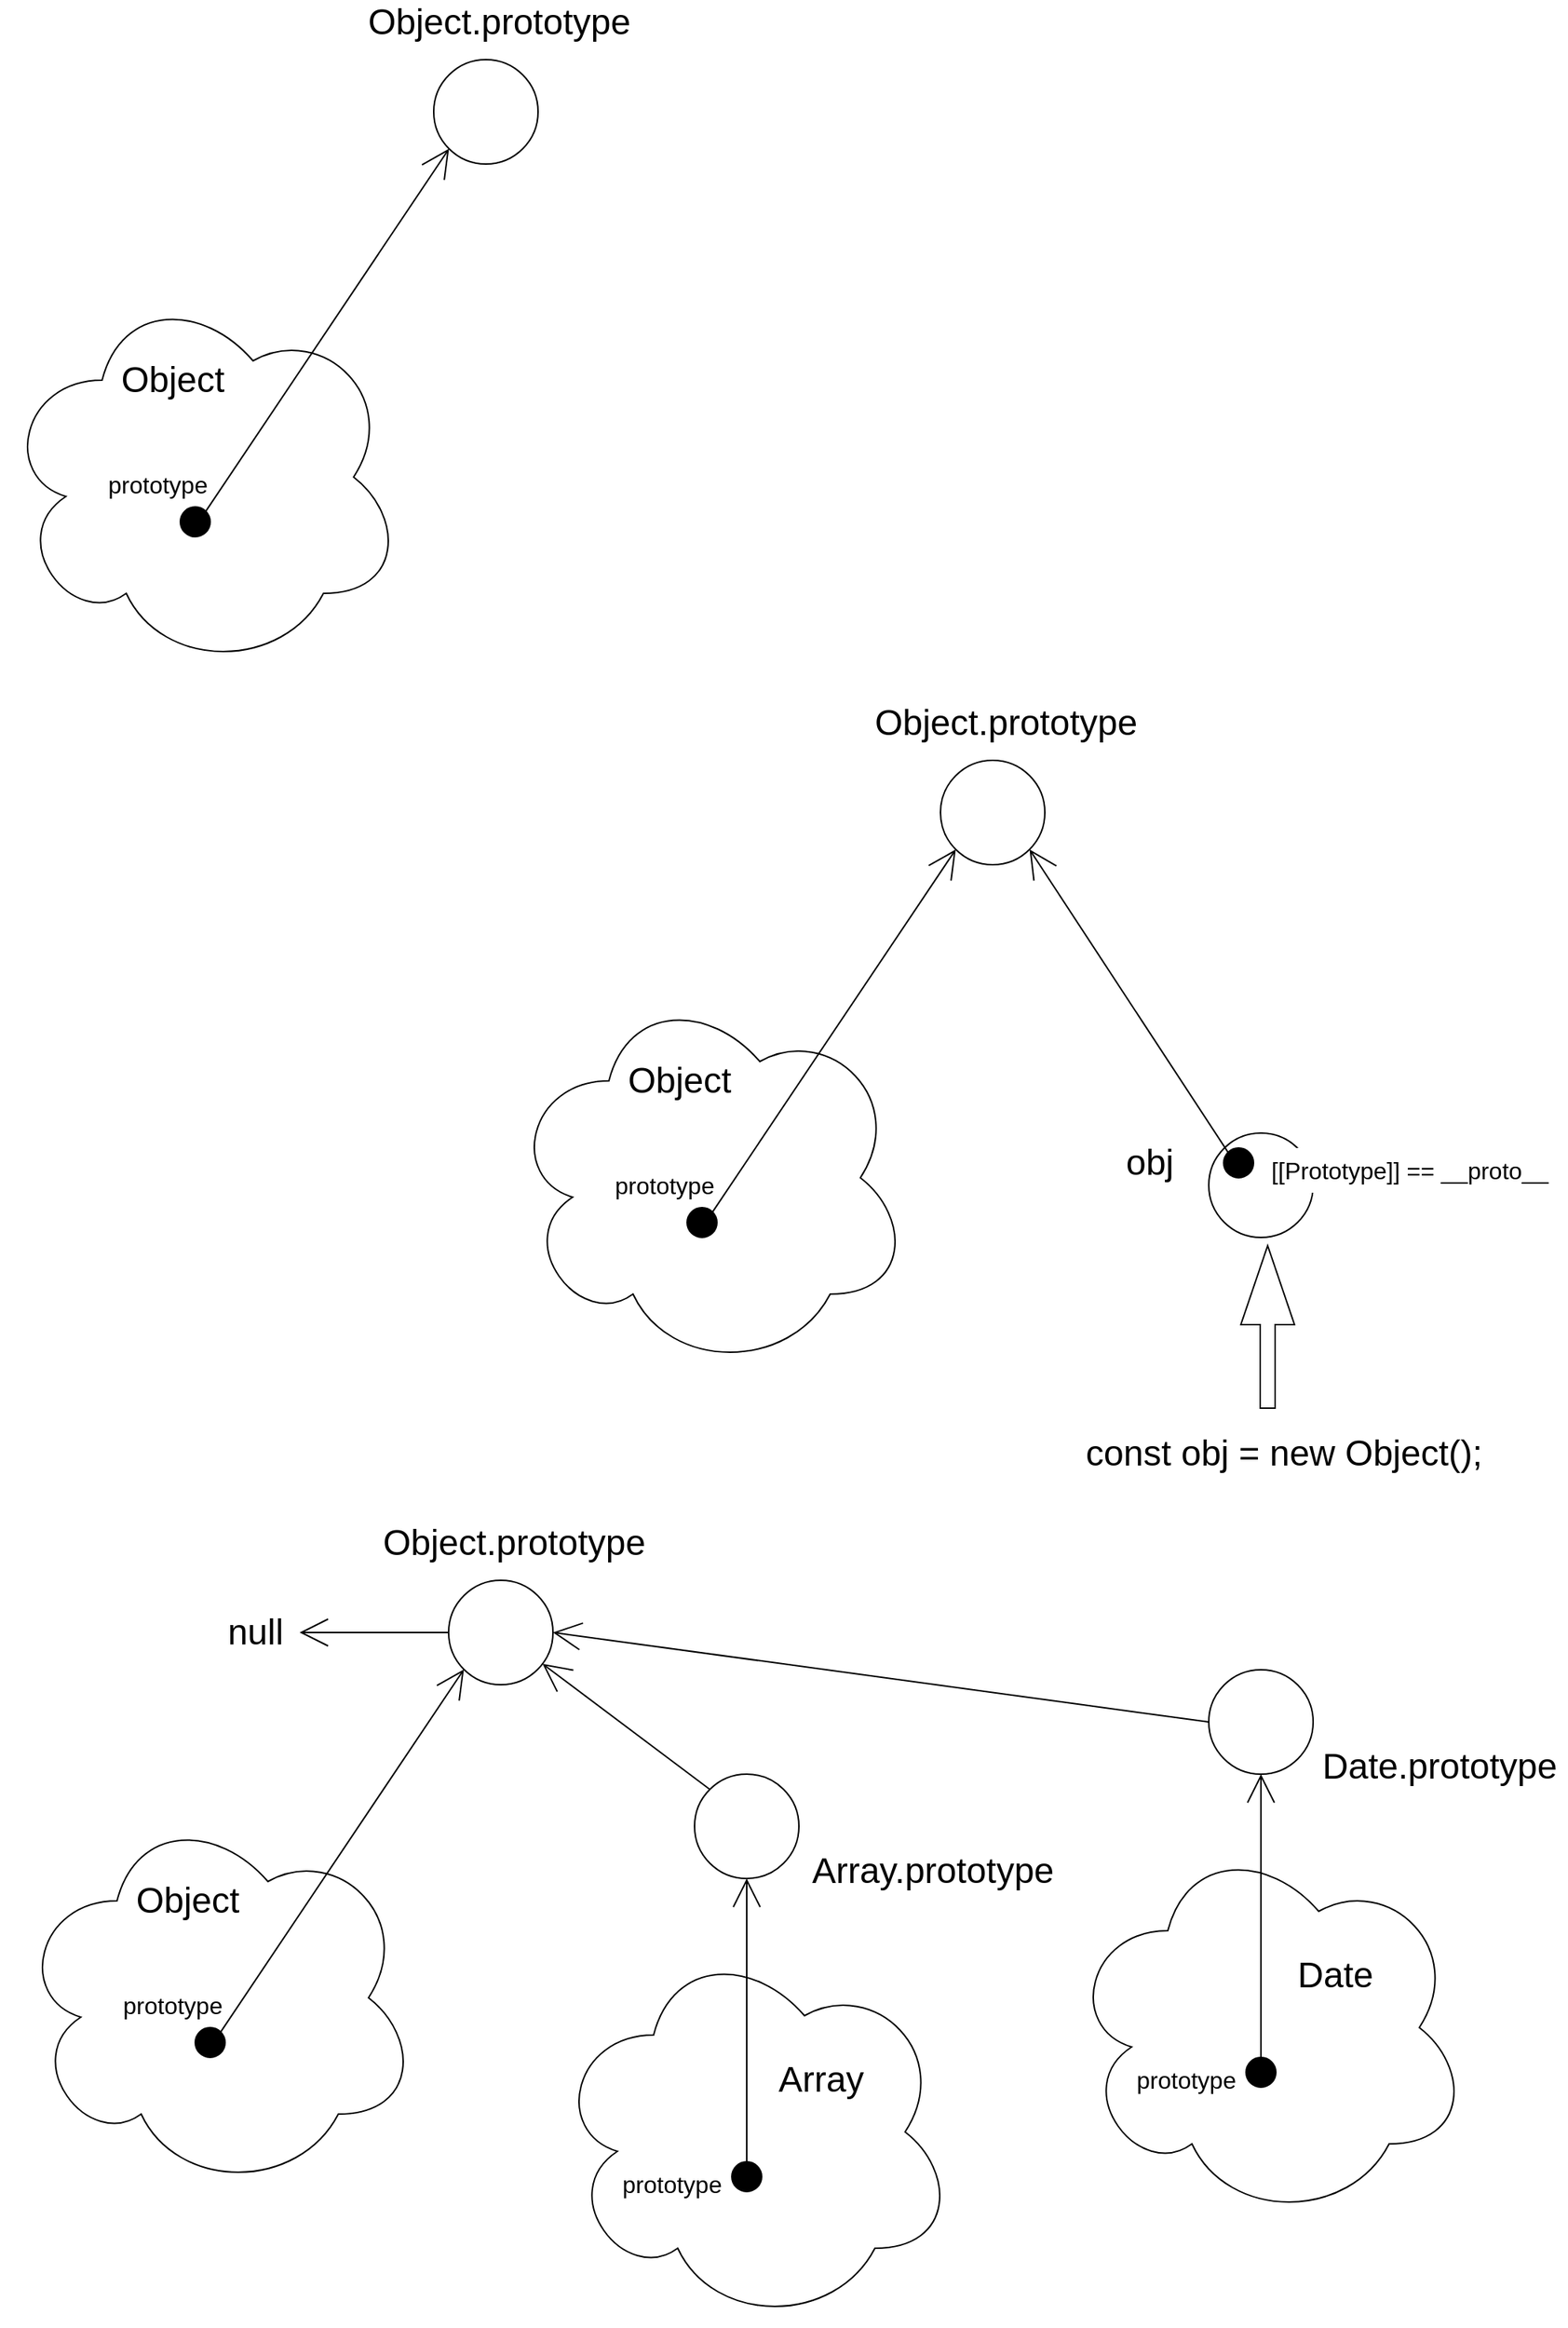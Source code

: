 <mxfile version="20.2.0"><diagram id="tavqfNt4IU0gl-XzD4ZW" name="Страница 1"><mxGraphModel dx="1341" dy="749" grid="1" gridSize="10" guides="1" tooltips="1" connect="1" arrows="1" fold="1" page="1" pageScale="1" pageWidth="1169" pageHeight="1654" math="0" shadow="0"><root><mxCell id="0"/><mxCell id="1" parent="0"/><mxCell id="a7kTlq6XrqwSdxjYA3j5-1" value="" style="ellipse;shape=cloud;whiteSpace=wrap;html=1;" vertex="1" parent="1"><mxGeometry x="80" y="250" width="270" height="260" as="geometry"/></mxCell><mxCell id="a7kTlq6XrqwSdxjYA3j5-2" value="" style="ellipse;whiteSpace=wrap;html=1;aspect=fixed;fillColor=#000000;" vertex="1" parent="1"><mxGeometry x="200" y="400" width="20" height="20" as="geometry"/></mxCell><mxCell id="a7kTlq6XrqwSdxjYA3j5-3" value="" style="ellipse;whiteSpace=wrap;html=1;aspect=fixed;" vertex="1" parent="1"><mxGeometry x="370" y="100" width="70" height="70" as="geometry"/></mxCell><mxCell id="a7kTlq6XrqwSdxjYA3j5-4" value="" style="endArrow=open;html=1;rounded=0;exitX=1;exitY=0;exitDx=0;exitDy=0;entryX=0;entryY=1;entryDx=0;entryDy=0;endFill=0;endSize=17;" edge="1" parent="1" source="a7kTlq6XrqwSdxjYA3j5-2" target="a7kTlq6XrqwSdxjYA3j5-3"><mxGeometry width="50" height="50" relative="1" as="geometry"><mxPoint x="390" y="430" as="sourcePoint"/><mxPoint x="440" y="380" as="targetPoint"/></mxGeometry></mxCell><mxCell id="a7kTlq6XrqwSdxjYA3j5-5" value="&lt;font style=&quot;font-size: 16px;&quot;&gt;prototype&lt;/font&gt;" style="text;html=1;strokeColor=none;fillColor=none;align=center;verticalAlign=middle;whiteSpace=wrap;rounded=0;" vertex="1" parent="1"><mxGeometry x="100" y="370" width="170" height="30" as="geometry"/></mxCell><mxCell id="a7kTlq6XrqwSdxjYA3j5-7" value="&lt;font style=&quot;font-size: 24px;&quot;&gt;Object.&lt;font style=&quot;font-size: 24px;&quot;&gt;prototype&lt;/font&gt;&lt;/font&gt;" style="text;html=1;strokeColor=none;fillColor=none;align=center;verticalAlign=middle;whiteSpace=wrap;rounded=0;" vertex="1" parent="1"><mxGeometry x="329" y="60" width="170" height="30" as="geometry"/></mxCell><mxCell id="a7kTlq6XrqwSdxjYA3j5-8" value="&lt;font style=&quot;font-size: 24px;&quot;&gt;Object&lt;font style=&quot;font-size: 24px;&quot;&gt;&lt;/font&gt;&lt;/font&gt;" style="text;html=1;strokeColor=none;fillColor=none;align=center;verticalAlign=middle;whiteSpace=wrap;rounded=0;" vertex="1" parent="1"><mxGeometry x="110" y="300" width="170" height="30" as="geometry"/></mxCell><mxCell id="a7kTlq6XrqwSdxjYA3j5-25" value="" style="ellipse;shape=cloud;whiteSpace=wrap;html=1;" vertex="1" parent="1"><mxGeometry x="420" y="720" width="270" height="260" as="geometry"/></mxCell><mxCell id="a7kTlq6XrqwSdxjYA3j5-26" value="" style="ellipse;whiteSpace=wrap;html=1;aspect=fixed;fillColor=#000000;" vertex="1" parent="1"><mxGeometry x="540" y="870" width="20" height="20" as="geometry"/></mxCell><mxCell id="a7kTlq6XrqwSdxjYA3j5-27" value="" style="ellipse;whiteSpace=wrap;html=1;aspect=fixed;" vertex="1" parent="1"><mxGeometry x="710" y="570" width="70" height="70" as="geometry"/></mxCell><mxCell id="a7kTlq6XrqwSdxjYA3j5-28" value="" style="endArrow=open;html=1;rounded=0;exitX=1;exitY=0;exitDx=0;exitDy=0;entryX=0;entryY=1;entryDx=0;entryDy=0;endFill=0;endSize=17;" edge="1" parent="1" source="a7kTlq6XrqwSdxjYA3j5-26" target="a7kTlq6XrqwSdxjYA3j5-27"><mxGeometry width="50" height="50" relative="1" as="geometry"><mxPoint x="730" y="900" as="sourcePoint"/><mxPoint x="780" y="850" as="targetPoint"/></mxGeometry></mxCell><mxCell id="a7kTlq6XrqwSdxjYA3j5-29" value="&lt;font style=&quot;font-size: 16px;&quot;&gt;prototype&lt;/font&gt;" style="text;html=1;strokeColor=none;fillColor=none;align=center;verticalAlign=middle;whiteSpace=wrap;rounded=0;" vertex="1" parent="1"><mxGeometry x="440" y="840" width="170" height="30" as="geometry"/></mxCell><mxCell id="a7kTlq6XrqwSdxjYA3j5-30" value="&lt;font style=&quot;font-size: 24px;&quot;&gt;Object.&lt;font style=&quot;font-size: 24px;&quot;&gt;prototype&lt;/font&gt;&lt;/font&gt;" style="text;html=1;strokeColor=none;fillColor=none;align=center;verticalAlign=middle;whiteSpace=wrap;rounded=0;" vertex="1" parent="1"><mxGeometry x="669" y="530" width="170" height="30" as="geometry"/></mxCell><mxCell id="a7kTlq6XrqwSdxjYA3j5-31" value="&lt;font style=&quot;font-size: 24px;&quot;&gt;Object&lt;font style=&quot;font-size: 24px;&quot;&gt;&lt;/font&gt;&lt;/font&gt;" style="text;html=1;strokeColor=none;fillColor=none;align=center;verticalAlign=middle;whiteSpace=wrap;rounded=0;" vertex="1" parent="1"><mxGeometry x="450" y="770" width="170" height="30" as="geometry"/></mxCell><mxCell id="a7kTlq6XrqwSdxjYA3j5-32" value="" style="ellipse;whiteSpace=wrap;html=1;aspect=fixed;" vertex="1" parent="1"><mxGeometry x="890" y="820" width="70" height="70" as="geometry"/></mxCell><mxCell id="a7kTlq6XrqwSdxjYA3j5-33" value="const obj = new Object();" style="text;html=1;align=center;verticalAlign=middle;resizable=0;points=[];autosize=1;strokeColor=none;fillColor=none;fontSize=24;" vertex="1" parent="1"><mxGeometry x="795" y="1015" width="290" height="40" as="geometry"/></mxCell><mxCell id="a7kTlq6XrqwSdxjYA3j5-34" value="&lt;div&gt;obj&lt;/div&gt;" style="text;html=1;align=center;verticalAlign=middle;resizable=0;points=[];autosize=1;strokeColor=none;fillColor=none;fontSize=24;" vertex="1" parent="1"><mxGeometry x="820" y="820" width="60" height="40" as="geometry"/></mxCell><mxCell id="a7kTlq6XrqwSdxjYA3j5-35" value="" style="shape=flexArrow;endArrow=classic;html=1;rounded=0;fontSize=24;endSize=17.33;endWidth=25;" edge="1" parent="1"><mxGeometry width="50" height="50" relative="1" as="geometry"><mxPoint x="929.5" y="1005" as="sourcePoint"/><mxPoint x="929.5" y="895" as="targetPoint"/></mxGeometry></mxCell><mxCell id="a7kTlq6XrqwSdxjYA3j5-36" value="" style="endArrow=open;html=1;rounded=0;exitX=0;exitY=0;exitDx=0;exitDy=0;entryX=1;entryY=1;entryDx=0;entryDy=0;endFill=0;endSize=17;" edge="1" parent="1" source="a7kTlq6XrqwSdxjYA3j5-37" target="a7kTlq6XrqwSdxjYA3j5-27"><mxGeometry width="50" height="50" relative="1" as="geometry"><mxPoint x="567.071" y="882.929" as="sourcePoint"/><mxPoint x="745.858" y="644.142" as="targetPoint"/></mxGeometry></mxCell><mxCell id="a7kTlq6XrqwSdxjYA3j5-37" value="" style="ellipse;whiteSpace=wrap;html=1;aspect=fixed;fillColor=#000000;" vertex="1" parent="1"><mxGeometry x="900" y="830" width="20" height="20" as="geometry"/></mxCell><mxCell id="a7kTlq6XrqwSdxjYA3j5-38" value="&lt;font style=&quot;font-size: 16px;&quot;&gt;[[Prototype]] == __proto__&lt;br&gt;&lt;/font&gt;" style="text;html=1;strokeColor=none;fillColor=default;align=center;verticalAlign=middle;whiteSpace=wrap;rounded=0;" vertex="1" parent="1"><mxGeometry x="930" y="830" width="190" height="30" as="geometry"/></mxCell><mxCell id="a7kTlq6XrqwSdxjYA3j5-45" value="" style="ellipse;shape=cloud;whiteSpace=wrap;html=1;" vertex="1" parent="1"><mxGeometry x="90" y="1270" width="270" height="260" as="geometry"/></mxCell><mxCell id="a7kTlq6XrqwSdxjYA3j5-46" value="" style="ellipse;whiteSpace=wrap;html=1;aspect=fixed;fillColor=#000000;" vertex="1" parent="1"><mxGeometry x="210" y="1420" width="20" height="20" as="geometry"/></mxCell><mxCell id="a7kTlq6XrqwSdxjYA3j5-47" value="" style="ellipse;whiteSpace=wrap;html=1;aspect=fixed;" vertex="1" parent="1"><mxGeometry x="380" y="1120" width="70" height="70" as="geometry"/></mxCell><mxCell id="a7kTlq6XrqwSdxjYA3j5-48" value="" style="endArrow=open;html=1;rounded=0;exitX=1;exitY=0;exitDx=0;exitDy=0;entryX=0;entryY=1;entryDx=0;entryDy=0;endFill=0;endSize=17;" edge="1" parent="1" source="a7kTlq6XrqwSdxjYA3j5-46" target="a7kTlq6XrqwSdxjYA3j5-47"><mxGeometry width="50" height="50" relative="1" as="geometry"><mxPoint x="400" y="1450" as="sourcePoint"/><mxPoint x="450" y="1400" as="targetPoint"/></mxGeometry></mxCell><mxCell id="a7kTlq6XrqwSdxjYA3j5-49" value="&lt;font style=&quot;font-size: 16px;&quot;&gt;prototype&lt;/font&gt;" style="text;html=1;strokeColor=none;fillColor=none;align=center;verticalAlign=middle;whiteSpace=wrap;rounded=0;" vertex="1" parent="1"><mxGeometry x="110" y="1390" width="170" height="30" as="geometry"/></mxCell><mxCell id="a7kTlq6XrqwSdxjYA3j5-50" value="&lt;font style=&quot;font-size: 24px;&quot;&gt;Object.&lt;font style=&quot;font-size: 24px;&quot;&gt;prototype&lt;/font&gt;&lt;/font&gt;" style="text;html=1;strokeColor=none;fillColor=none;align=center;verticalAlign=middle;whiteSpace=wrap;rounded=0;" vertex="1" parent="1"><mxGeometry x="339" y="1080" width="170" height="30" as="geometry"/></mxCell><mxCell id="a7kTlq6XrqwSdxjYA3j5-51" value="&lt;font style=&quot;font-size: 24px;&quot;&gt;Object&lt;font style=&quot;font-size: 24px;&quot;&gt;&lt;/font&gt;&lt;/font&gt;" style="text;html=1;strokeColor=none;fillColor=none;align=center;verticalAlign=middle;whiteSpace=wrap;rounded=0;" vertex="1" parent="1"><mxGeometry x="120" y="1320" width="170" height="30" as="geometry"/></mxCell><mxCell id="a7kTlq6XrqwSdxjYA3j5-52" value="" style="ellipse;shape=cloud;whiteSpace=wrap;html=1;" vertex="1" parent="1"><mxGeometry x="450" y="1360" width="270" height="260" as="geometry"/></mxCell><mxCell id="a7kTlq6XrqwSdxjYA3j5-53" value="" style="ellipse;whiteSpace=wrap;html=1;aspect=fixed;fillColor=#000000;" vertex="1" parent="1"><mxGeometry x="570" y="1510" width="20" height="20" as="geometry"/></mxCell><mxCell id="a7kTlq6XrqwSdxjYA3j5-54" value="" style="ellipse;whiteSpace=wrap;html=1;aspect=fixed;" vertex="1" parent="1"><mxGeometry x="545" y="1250" width="70" height="70" as="geometry"/></mxCell><mxCell id="a7kTlq6XrqwSdxjYA3j5-55" value="" style="endArrow=open;html=1;rounded=0;entryX=0.5;entryY=1;entryDx=0;entryDy=0;endFill=0;endSize=17;" edge="1" parent="1" target="a7kTlq6XrqwSdxjYA3j5-54"><mxGeometry width="50" height="50" relative="1" as="geometry"><mxPoint x="580" y="1510" as="sourcePoint"/><mxPoint x="810" y="1490" as="targetPoint"/></mxGeometry></mxCell><mxCell id="a7kTlq6XrqwSdxjYA3j5-56" value="&lt;font style=&quot;font-size: 16px;&quot;&gt;prototype&lt;/font&gt;" style="text;html=1;strokeColor=none;fillColor=none;align=center;verticalAlign=middle;whiteSpace=wrap;rounded=0;" vertex="1" parent="1"><mxGeometry x="445" y="1510" width="170" height="30" as="geometry"/></mxCell><mxCell id="a7kTlq6XrqwSdxjYA3j5-57" value="&lt;div&gt;&lt;font style=&quot;font-size: 24px;&quot;&gt;Array.&lt;font style=&quot;font-size: 24px;&quot;&gt;prototype&lt;/font&gt;&lt;/font&gt;&lt;/div&gt;" style="text;html=1;strokeColor=none;fillColor=none;align=center;verticalAlign=middle;whiteSpace=wrap;rounded=0;" vertex="1" parent="1"><mxGeometry x="620" y="1300" width="170" height="30" as="geometry"/></mxCell><mxCell id="a7kTlq6XrqwSdxjYA3j5-58" value="&lt;div style=&quot;font-size: 24px;&quot;&gt;&lt;font style=&quot;font-size: 24px;&quot;&gt;Array&lt;/font&gt;&lt;/div&gt;" style="text;html=1;strokeColor=none;fillColor=none;align=center;verticalAlign=middle;whiteSpace=wrap;rounded=0;" vertex="1" parent="1"><mxGeometry x="545" y="1440" width="170" height="30" as="geometry"/></mxCell><mxCell id="a7kTlq6XrqwSdxjYA3j5-60" value="" style="ellipse;shape=cloud;whiteSpace=wrap;html=1;" vertex="1" parent="1"><mxGeometry x="795" y="1290" width="270" height="260" as="geometry"/></mxCell><mxCell id="a7kTlq6XrqwSdxjYA3j5-61" value="" style="ellipse;whiteSpace=wrap;html=1;aspect=fixed;fillColor=#000000;" vertex="1" parent="1"><mxGeometry x="915" y="1440" width="20" height="20" as="geometry"/></mxCell><mxCell id="a7kTlq6XrqwSdxjYA3j5-62" value="" style="ellipse;whiteSpace=wrap;html=1;aspect=fixed;" vertex="1" parent="1"><mxGeometry x="890" y="1180" width="70" height="70" as="geometry"/></mxCell><mxCell id="a7kTlq6XrqwSdxjYA3j5-63" value="" style="endArrow=open;html=1;rounded=0;entryX=0.5;entryY=1;entryDx=0;entryDy=0;endFill=0;endSize=17;" edge="1" parent="1" target="a7kTlq6XrqwSdxjYA3j5-62"><mxGeometry width="50" height="50" relative="1" as="geometry"><mxPoint x="925" y="1440" as="sourcePoint"/><mxPoint x="1155" y="1420" as="targetPoint"/></mxGeometry></mxCell><mxCell id="a7kTlq6XrqwSdxjYA3j5-64" value="&lt;font style=&quot;font-size: 16px;&quot;&gt;prototype&lt;/font&gt;" style="text;html=1;strokeColor=none;fillColor=none;align=center;verticalAlign=middle;whiteSpace=wrap;rounded=0;" vertex="1" parent="1"><mxGeometry x="790" y="1440" width="170" height="30" as="geometry"/></mxCell><mxCell id="a7kTlq6XrqwSdxjYA3j5-65" value="&lt;div&gt;&lt;font style=&quot;font-size: 24px;&quot;&gt;Date.&lt;font style=&quot;font-size: 24px;&quot;&gt;prototype&lt;/font&gt;&lt;/font&gt;&lt;/div&gt;" style="text;html=1;strokeColor=none;fillColor=none;align=center;verticalAlign=middle;whiteSpace=wrap;rounded=0;" vertex="1" parent="1"><mxGeometry x="960" y="1230" width="170" height="30" as="geometry"/></mxCell><mxCell id="a7kTlq6XrqwSdxjYA3j5-66" value="&lt;div style=&quot;font-size: 24px;&quot;&gt;&lt;font style=&quot;font-size: 24px;&quot;&gt;Date&lt;/font&gt;&lt;/div&gt;" style="text;html=1;strokeColor=none;fillColor=none;align=center;verticalAlign=middle;whiteSpace=wrap;rounded=0;" vertex="1" parent="1"><mxGeometry x="890" y="1370" width="170" height="30" as="geometry"/></mxCell><mxCell id="a7kTlq6XrqwSdxjYA3j5-67" value="" style="endArrow=open;html=1;rounded=0;exitX=0;exitY=0;exitDx=0;exitDy=0;endFill=0;endSize=17;" edge="1" parent="1" source="a7kTlq6XrqwSdxjYA3j5-54" target="a7kTlq6XrqwSdxjYA3j5-47"><mxGeometry width="50" height="50" relative="1" as="geometry"><mxPoint x="237.071" y="1432.929" as="sourcePoint"/><mxPoint x="400.251" y="1189.749" as="targetPoint"/></mxGeometry></mxCell><mxCell id="a7kTlq6XrqwSdxjYA3j5-68" value="" style="endArrow=open;html=1;rounded=0;endFill=0;endSize=17;entryX=1;entryY=0.5;entryDx=0;entryDy=0;exitX=0;exitY=0.5;exitDx=0;exitDy=0;" edge="1" parent="1" source="a7kTlq6XrqwSdxjYA3j5-62" target="a7kTlq6XrqwSdxjYA3j5-47"><mxGeometry width="50" height="50" relative="1" as="geometry"><mxPoint x="700" y="1190" as="sourcePoint"/><mxPoint x="453" y="1186" as="targetPoint"/></mxGeometry></mxCell><mxCell id="a7kTlq6XrqwSdxjYA3j5-69" value="null" style="text;html=1;align=center;verticalAlign=middle;resizable=0;points=[];autosize=1;strokeColor=none;fillColor=none;fontSize=24;" vertex="1" parent="1"><mxGeometry x="220" y="1135" width="60" height="40" as="geometry"/></mxCell><mxCell id="a7kTlq6XrqwSdxjYA3j5-70" value="" style="endArrow=open;html=1;rounded=0;exitX=0;exitY=0.5;exitDx=0;exitDy=0;entryX=1;entryY=0.5;entryDx=0;entryDy=0;endFill=0;endSize=17;entryPerimeter=0;" edge="1" parent="1" source="a7kTlq6XrqwSdxjYA3j5-47" target="a7kTlq6XrqwSdxjYA3j5-69"><mxGeometry width="50" height="50" relative="1" as="geometry"><mxPoint x="323.411" y="1513.179" as="sourcePoint"/><mxPoint x="486.591" y="1269.999" as="targetPoint"/></mxGeometry></mxCell></root></mxGraphModel></diagram></mxfile>